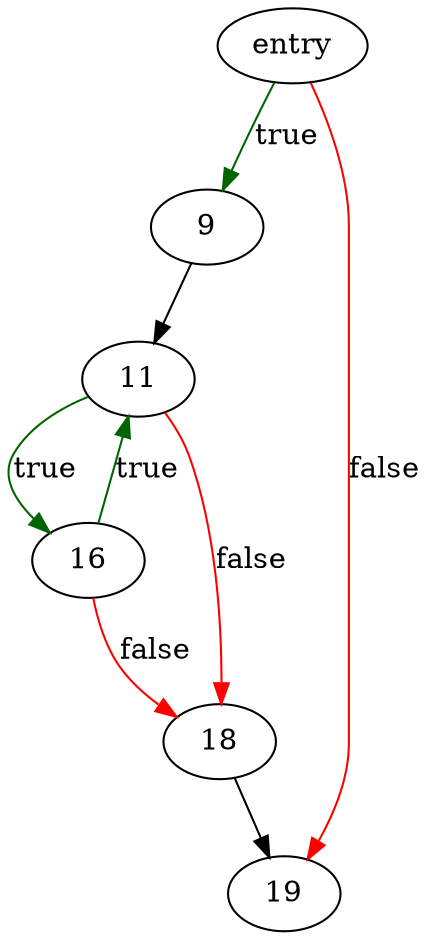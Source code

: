 digraph "extract_trimmed_name" {
	// Node definitions.
	1 [label=entry];
	9;
	11;
	16;
	18;
	19;

	// Edge definitions.
	1 -> 9 [
		color=darkgreen
		label=true
	];
	1 -> 19 [
		color=red
		label=false
	];
	9 -> 11;
	11 -> 16 [
		color=darkgreen
		label=true
	];
	11 -> 18 [
		color=red
		label=false
	];
	16 -> 11 [
		color=darkgreen
		label=true
	];
	16 -> 18 [
		color=red
		label=false
	];
	18 -> 19;
}